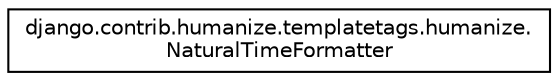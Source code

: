digraph "Graphical Class Hierarchy"
{
 // LATEX_PDF_SIZE
  edge [fontname="Helvetica",fontsize="10",labelfontname="Helvetica",labelfontsize="10"];
  node [fontname="Helvetica",fontsize="10",shape=record];
  rankdir="LR";
  Node0 [label="django.contrib.humanize.templatetags.humanize.\lNaturalTimeFormatter",height=0.2,width=0.4,color="black", fillcolor="white", style="filled",URL="$classdjango_1_1contrib_1_1humanize_1_1templatetags_1_1humanize_1_1_natural_time_formatter.html",tooltip=" "];
}
